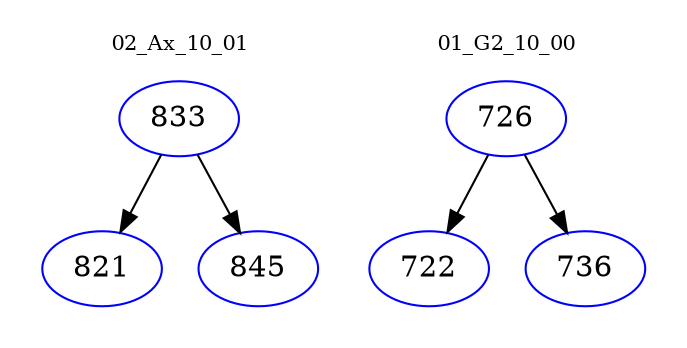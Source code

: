 digraph{
subgraph cluster_0 {
color = white
label = "02_Ax_10_01";
fontsize=10;
T0_833 [label="833", color="blue"]
T0_833 -> T0_821 [color="black"]
T0_821 [label="821", color="blue"]
T0_833 -> T0_845 [color="black"]
T0_845 [label="845", color="blue"]
}
subgraph cluster_1 {
color = white
label = "01_G2_10_00";
fontsize=10;
T1_726 [label="726", color="blue"]
T1_726 -> T1_722 [color="black"]
T1_722 [label="722", color="blue"]
T1_726 -> T1_736 [color="black"]
T1_736 [label="736", color="blue"]
}
}
